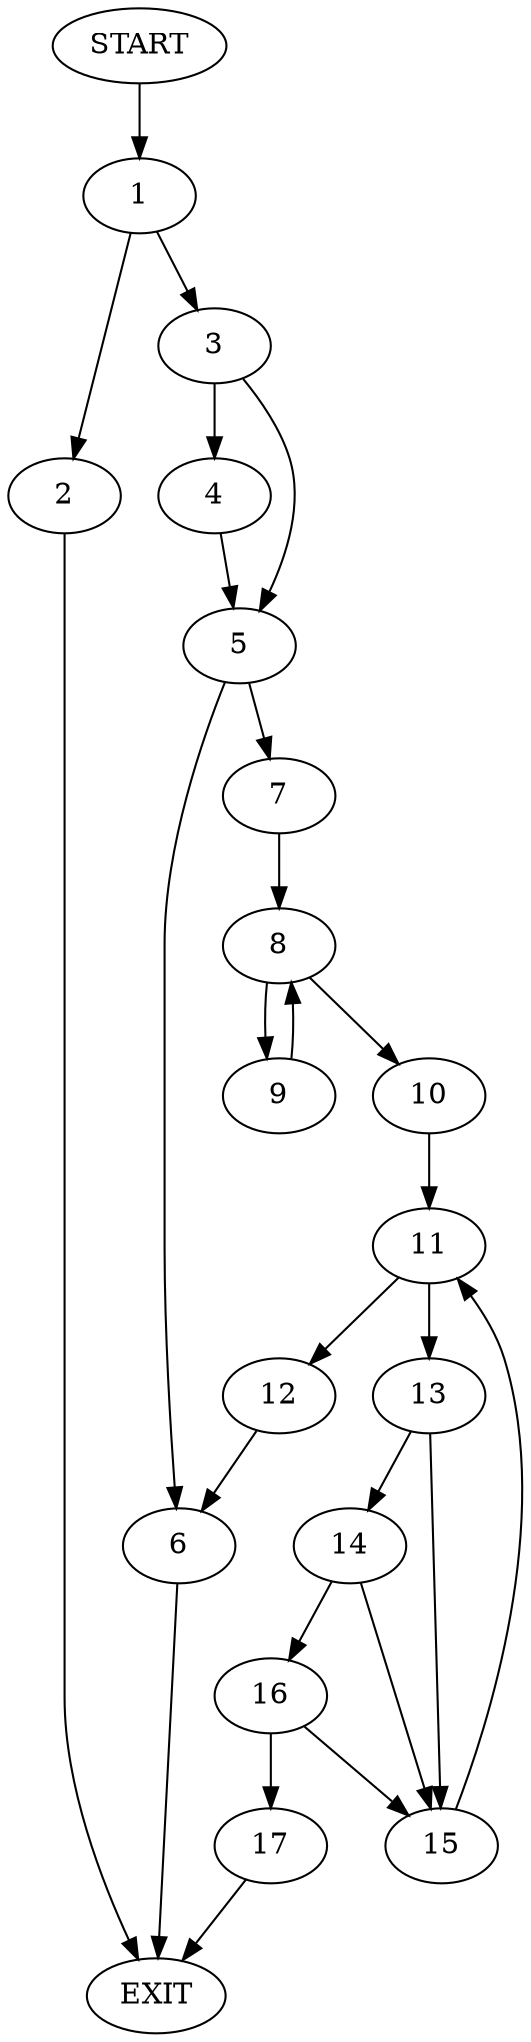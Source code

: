 digraph {
0 [label="START"]
18 [label="EXIT"]
0 -> 1
1 -> 2
1 -> 3
3 -> 4
3 -> 5
2 -> 18
4 -> 5
5 -> 6
5 -> 7
6 -> 18
7 -> 8
8 -> 9
8 -> 10
9 -> 8
10 -> 11
11 -> 12
11 -> 13
12 -> 6
13 -> 14
13 -> 15
15 -> 11
14 -> 15
14 -> 16
16 -> 15
16 -> 17
17 -> 18
}
